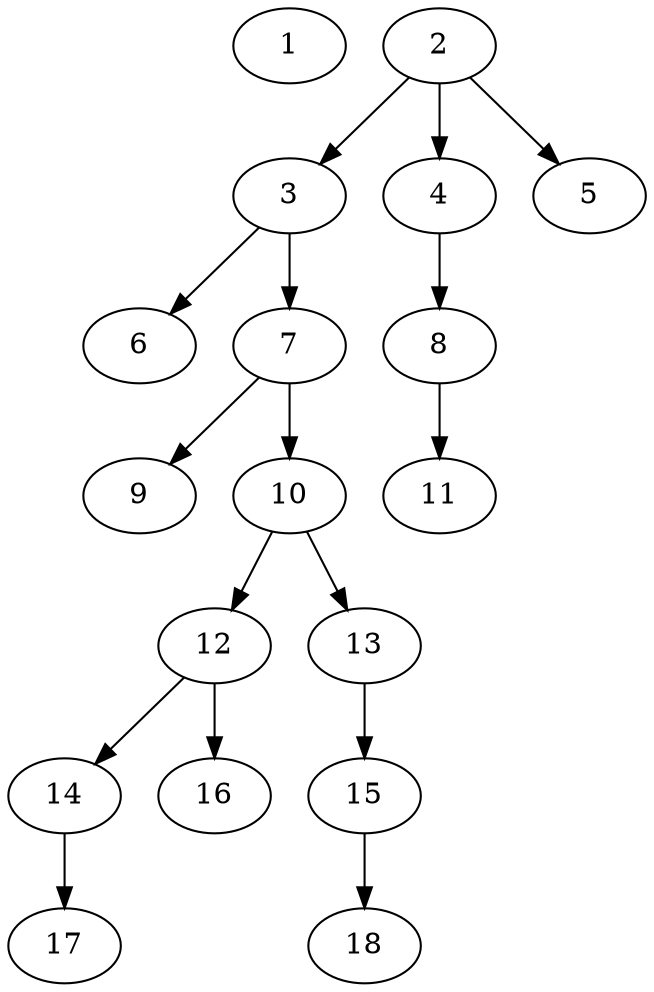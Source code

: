 // DAG (tier=1-easy, mode=compute, n=18, ccr=0.288, fat=0.382, density=0.237, regular=0.779, jump=0.034, mindata=262144, maxdata=2097152)
// DAG automatically generated by daggen at Sun Aug 24 16:33:32 2025
// /home/ermia/Project/Environments/daggen/bin/daggen --dot --ccr 0.288 --fat 0.382 --regular 0.779 --density 0.237 --jump 0.034 --mindata 262144 --maxdata 2097152 -n 18 
digraph G {
  1 [size="523388368633987072", alpha="0.10", expect_size="261694184316993536"]
  2 [size="8850218200072192000", alpha="0.02", expect_size="4425109100036096000"]
  2 -> 3 [size ="34228876083200"]
  2 -> 4 [size ="34228876083200"]
  2 -> 5 [size ="34228876083200"]
  3 [size="2342716833531953152", alpha="0.10", expect_size="1171358416765976576"]
  3 -> 6 [size ="14111391875072"]
  3 -> 7 [size ="14111391875072"]
  4 [size="140735503599275", alpha="0.01", expect_size="70367751799637"]
  4 -> 8 [size ="2821927731200"]
  5 [size="923509613578420224", alpha="0.11", expect_size="461754806789210112"]
  6 [size="3990993507794261", alpha="0.09", expect_size="1995496753897130"]
  7 [size="224828496610198", alpha="0.07", expect_size="112414248305099"]
  7 -> 9 [size ="11326667620352"]
  7 -> 10 [size ="11326667620352"]
  8 [size="964898897002496000", alpha="0.14", expect_size="482449448501248000"]
  8 -> 11 [size ="7811681484800"]
  9 [size="308232973401331", alpha="0.06", expect_size="154116486700665"]
  10 [size="1542086331035975", alpha="0.10", expect_size="771043165517987"]
  10 -> 12 [size ="31571365068800"]
  10 -> 13 [size ="31571365068800"]
  11 [size="557913835823555", alpha="0.13", expect_size="278956917911777"]
  12 [size="2730849862680576000", alpha="0.00", expect_size="1365424931340288000"]
  12 -> 14 [size ="15629864140800"]
  12 -> 16 [size ="15629864140800"]
  13 [size="8810845067712397312", alpha="0.03", expect_size="4405422533856198656"]
  13 -> 15 [size ="34127281651712"]
  14 [size="44273415323876528", alpha="0.04", expect_size="22136707661938264"]
  14 -> 17 [size ="18201006047232"]
  15 [size="120987711531122688", alpha="0.10", expect_size="60493855765561344"]
  15 -> 18 [size ="1956969971712"]
  16 [size="33054977477736", alpha="0.10", expect_size="16527488738868"]
  17 [size="39657423213820176", alpha="0.17", expect_size="19828711606910088"]
  18 [size="44387816291531", alpha="0.12", expect_size="22193908145765"]
}